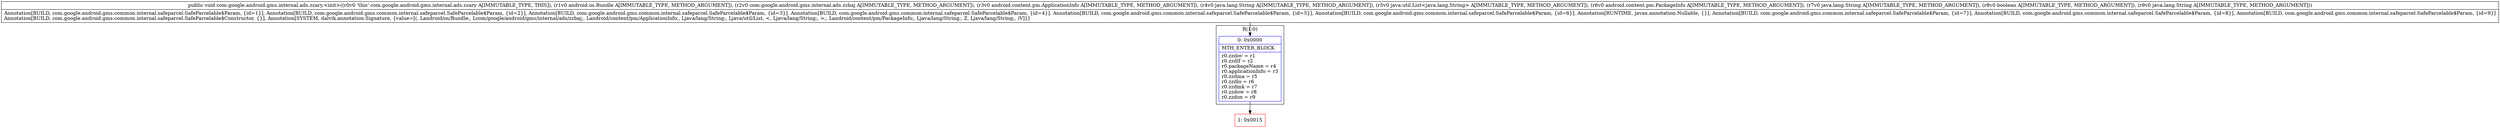 digraph "CFG forcom.google.android.gms.internal.ads.zzary.\<init\>(Landroid\/os\/Bundle;Lcom\/google\/android\/gms\/internal\/ads\/zzbaj;Landroid\/content\/pm\/ApplicationInfo;Ljava\/lang\/String;Ljava\/util\/List;Landroid\/content\/pm\/PackageInfo;Ljava\/lang\/String;ZLjava\/lang\/String;)V" {
subgraph cluster_Region_1851836320 {
label = "R(1:0)";
node [shape=record,color=blue];
Node_0 [shape=record,label="{0\:\ 0x0000|MTH_ENTER_BLOCK\l|r0.zzdov = r1\lr0.zzdlf = r2\lr0.packageName = r4\lr0.applicationInfo = r3\lr0.zzdma = r5\lr0.zzdlo = r6\lr0.zzdmk = r7\lr0.zzdow = r8\lr0.zzdox = r9\l}"];
}
Node_1 [shape=record,color=red,label="{1\:\ 0x0015}"];
MethodNode[shape=record,label="{public void com.google.android.gms.internal.ads.zzary.\<init\>((r0v0 'this' com.google.android.gms.internal.ads.zzary A[IMMUTABLE_TYPE, THIS]), (r1v0 android.os.Bundle A[IMMUTABLE_TYPE, METHOD_ARGUMENT]), (r2v0 com.google.android.gms.internal.ads.zzbaj A[IMMUTABLE_TYPE, METHOD_ARGUMENT]), (r3v0 android.content.pm.ApplicationInfo A[IMMUTABLE_TYPE, METHOD_ARGUMENT]), (r4v0 java.lang.String A[IMMUTABLE_TYPE, METHOD_ARGUMENT]), (r5v0 java.util.List\<java.lang.String\> A[IMMUTABLE_TYPE, METHOD_ARGUMENT]), (r6v0 android.content.pm.PackageInfo A[IMMUTABLE_TYPE, METHOD_ARGUMENT]), (r7v0 java.lang.String A[IMMUTABLE_TYPE, METHOD_ARGUMENT]), (r8v0 boolean A[IMMUTABLE_TYPE, METHOD_ARGUMENT]), (r9v0 java.lang.String A[IMMUTABLE_TYPE, METHOD_ARGUMENT]))  | Annotation[BUILD, com.google.android.gms.common.internal.safeparcel.SafeParcelable$Param, \{id=1\}], Annotation[BUILD, com.google.android.gms.common.internal.safeparcel.SafeParcelable$Param, \{id=2\}], Annotation[BUILD, com.google.android.gms.common.internal.safeparcel.SafeParcelable$Param, \{id=3\}], Annotation[BUILD, com.google.android.gms.common.internal.safeparcel.SafeParcelable$Param, \{id=4\}], Annotation[BUILD, com.google.android.gms.common.internal.safeparcel.SafeParcelable$Param, \{id=5\}], Annotation[BUILD, com.google.android.gms.common.internal.safeparcel.SafeParcelable$Param, \{id=6\}], Annotation[RUNTIME, javax.annotation.Nullable, \{\}], Annotation[BUILD, com.google.android.gms.common.internal.safeparcel.SafeParcelable$Param, \{id=7\}], Annotation[BUILD, com.google.android.gms.common.internal.safeparcel.SafeParcelable$Param, \{id=8\}], Annotation[BUILD, com.google.android.gms.common.internal.safeparcel.SafeParcelable$Param, \{id=9\}]\lAnnotation[BUILD, com.google.android.gms.common.internal.safeparcel.SafeParcelable$Constructor, \{\}], Annotation[SYSTEM, dalvik.annotation.Signature, \{value=[(, Landroid\/os\/Bundle;, Lcom\/google\/android\/gms\/internal\/ads\/zzbaj;, Landroid\/content\/pm\/ApplicationInfo;, Ljava\/lang\/String;, Ljava\/util\/List, \<, Ljava\/lang\/String;, \>;, Landroid\/content\/pm\/PackageInfo;, Ljava\/lang\/String;, Z, Ljava\/lang\/String;, )V]\}]\l}"];
MethodNode -> Node_0;
Node_0 -> Node_1;
}

